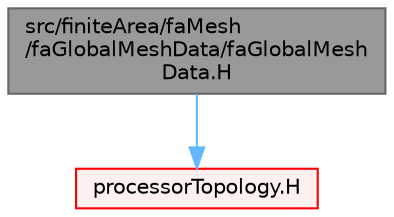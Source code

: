 digraph "src/finiteArea/faMesh/faGlobalMeshData/faGlobalMeshData.H"
{
 // LATEX_PDF_SIZE
  bgcolor="transparent";
  edge [fontname=Helvetica,fontsize=10,labelfontname=Helvetica,labelfontsize=10];
  node [fontname=Helvetica,fontsize=10,shape=box,height=0.2,width=0.4];
  Node1 [id="Node000001",label="src/finiteArea/faMesh\l/faGlobalMeshData/faGlobalMesh\lData.H",height=0.2,width=0.4,color="gray40", fillcolor="grey60", style="filled", fontcolor="black",tooltip=" "];
  Node1 -> Node2 [id="edge1_Node000001_Node000002",color="steelblue1",style="solid",tooltip=" "];
  Node2 [id="Node000002",label="processorTopology.H",height=0.2,width=0.4,color="red", fillcolor="#FFF0F0", style="filled",URL="$processorTopology_8H.html",tooltip=" "];
}
